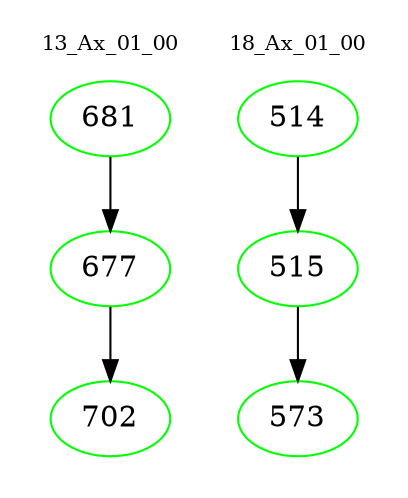 digraph{
subgraph cluster_0 {
color = white
label = "13_Ax_01_00";
fontsize=10;
T0_681 [label="681", color="green"]
T0_681 -> T0_677 [color="black"]
T0_677 [label="677", color="green"]
T0_677 -> T0_702 [color="black"]
T0_702 [label="702", color="green"]
}
subgraph cluster_1 {
color = white
label = "18_Ax_01_00";
fontsize=10;
T1_514 [label="514", color="green"]
T1_514 -> T1_515 [color="black"]
T1_515 [label="515", color="green"]
T1_515 -> T1_573 [color="black"]
T1_573 [label="573", color="green"]
}
}
